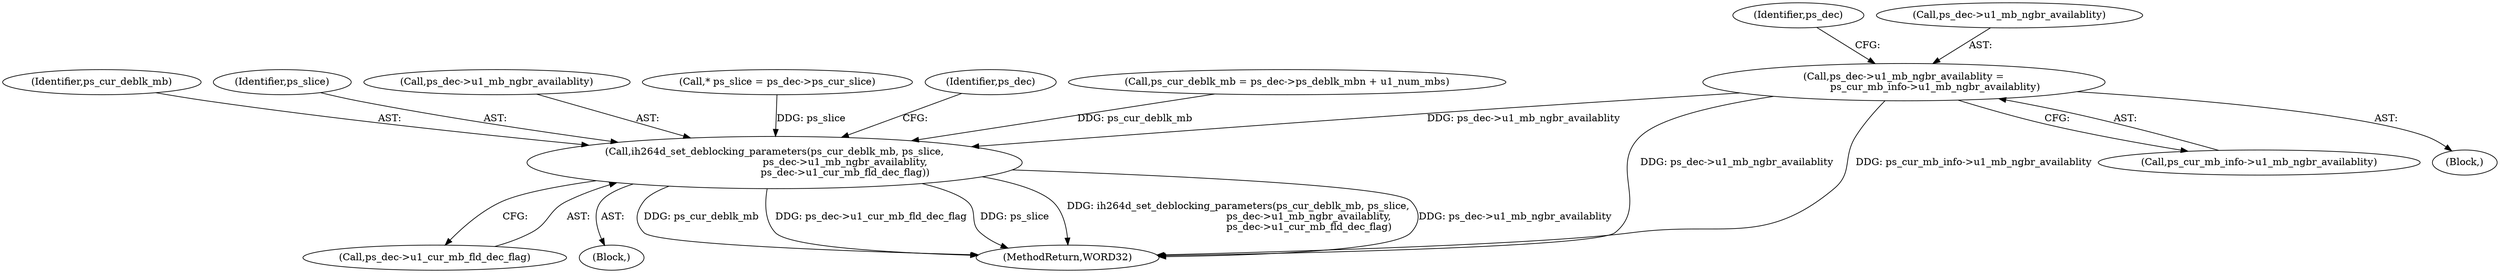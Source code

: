 digraph "0_Android_d4841f1161bdb5e13cb19e81af42437a634dd6ef@pointer" {
"1000587" [label="(Call,ps_dec->u1_mb_ngbr_availablity =\n                    ps_cur_mb_info->u1_mb_ngbr_availablity)"];
"1001088" [label="(Call,ih264d_set_deblocking_parameters(ps_cur_deblk_mb, ps_slice,\n                                             ps_dec->u1_mb_ngbr_availablity,\n                                             ps_dec->u1_cur_mb_fld_dec_flag))"];
"1000596" [label="(Identifier,ps_dec)"];
"1000587" [label="(Call,ps_dec->u1_mb_ngbr_availablity =\n                    ps_cur_mb_info->u1_mb_ngbr_availablity)"];
"1001364" [label="(MethodReturn,WORD32)"];
"1001088" [label="(Call,ih264d_set_deblocking_parameters(ps_cur_deblk_mb, ps_slice,\n                                             ps_dec->u1_mb_ngbr_availablity,\n                                             ps_dec->u1_cur_mb_fld_dec_flag))"];
"1001094" [label="(Call,ps_dec->u1_cur_mb_fld_dec_flag)"];
"1001089" [label="(Identifier,ps_cur_deblk_mb)"];
"1000591" [label="(Call,ps_cur_mb_info->u1_mb_ngbr_availablity)"];
"1001090" [label="(Identifier,ps_slice)"];
"1001091" [label="(Call,ps_dec->u1_mb_ngbr_availablity)"];
"1000164" [label="(Call,* ps_slice = ps_dec->ps_cur_slice)"];
"1000588" [label="(Call,ps_dec->u1_mb_ngbr_availablity)"];
"1001099" [label="(Identifier,ps_dec)"];
"1001046" [label="(Call,ps_cur_deblk_mb = ps_dec->ps_deblk_mbn + u1_num_mbs)"];
"1000528" [label="(Block,)"];
"1001087" [label="(Block,)"];
"1000587" -> "1000528"  [label="AST: "];
"1000587" -> "1000591"  [label="CFG: "];
"1000588" -> "1000587"  [label="AST: "];
"1000591" -> "1000587"  [label="AST: "];
"1000596" -> "1000587"  [label="CFG: "];
"1000587" -> "1001364"  [label="DDG: ps_dec->u1_mb_ngbr_availablity"];
"1000587" -> "1001364"  [label="DDG: ps_cur_mb_info->u1_mb_ngbr_availablity"];
"1000587" -> "1001088"  [label="DDG: ps_dec->u1_mb_ngbr_availablity"];
"1001088" -> "1001087"  [label="AST: "];
"1001088" -> "1001094"  [label="CFG: "];
"1001089" -> "1001088"  [label="AST: "];
"1001090" -> "1001088"  [label="AST: "];
"1001091" -> "1001088"  [label="AST: "];
"1001094" -> "1001088"  [label="AST: "];
"1001099" -> "1001088"  [label="CFG: "];
"1001088" -> "1001364"  [label="DDG: ih264d_set_deblocking_parameters(ps_cur_deblk_mb, ps_slice,\n                                             ps_dec->u1_mb_ngbr_availablity,\n                                             ps_dec->u1_cur_mb_fld_dec_flag)"];
"1001088" -> "1001364"  [label="DDG: ps_dec->u1_mb_ngbr_availablity"];
"1001088" -> "1001364"  [label="DDG: ps_cur_deblk_mb"];
"1001088" -> "1001364"  [label="DDG: ps_dec->u1_cur_mb_fld_dec_flag"];
"1001088" -> "1001364"  [label="DDG: ps_slice"];
"1001046" -> "1001088"  [label="DDG: ps_cur_deblk_mb"];
"1000164" -> "1001088"  [label="DDG: ps_slice"];
}
